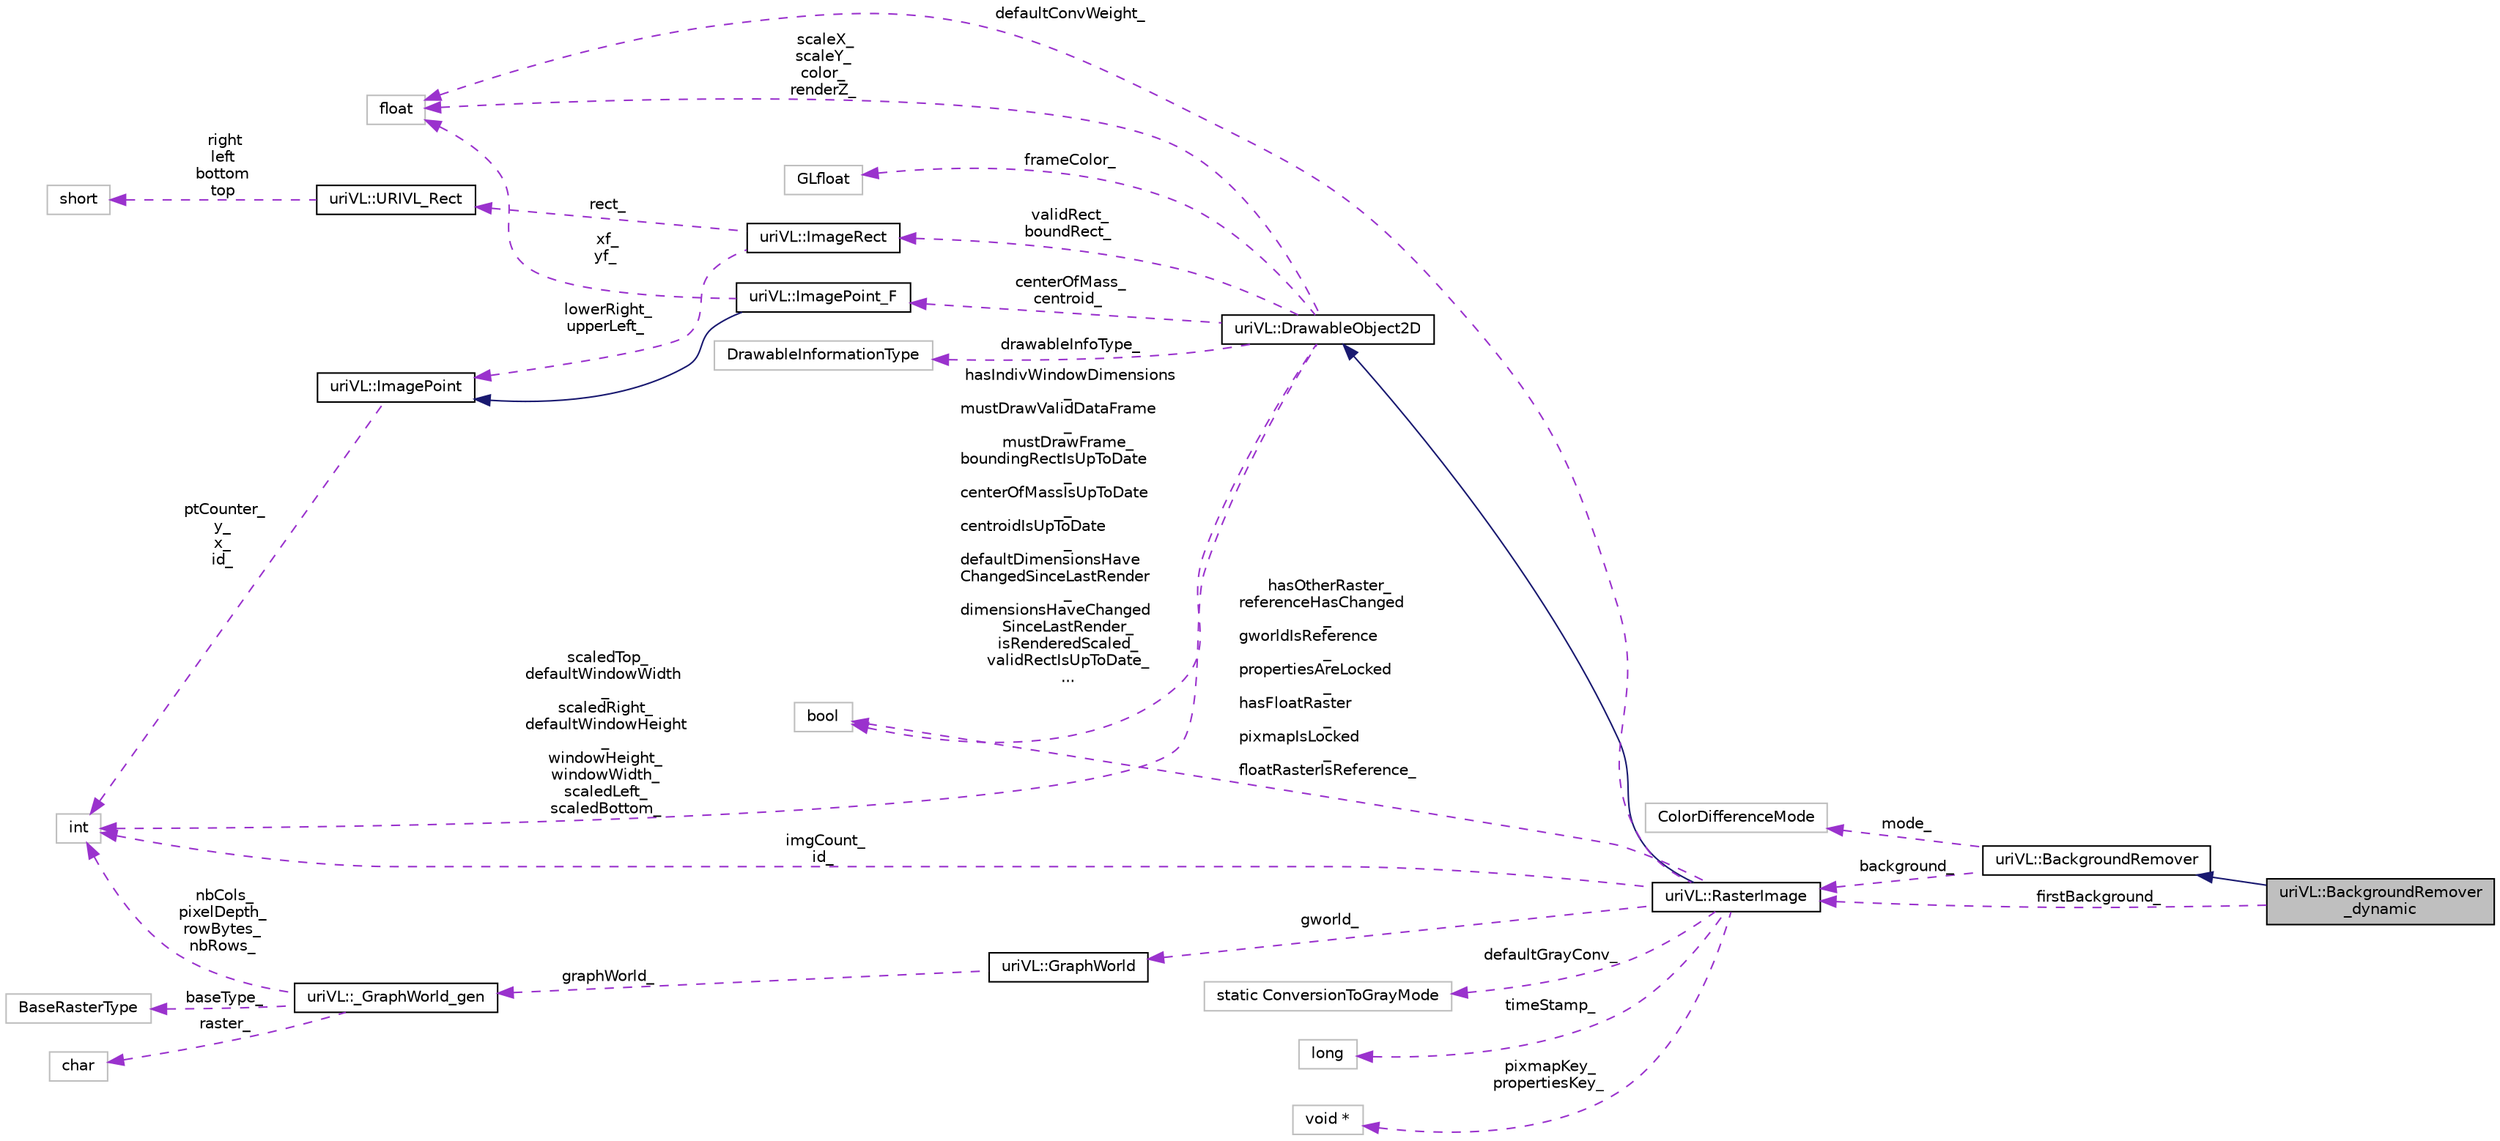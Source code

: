 digraph "uriVL::BackgroundRemover_dynamic"
{
  edge [fontname="Helvetica",fontsize="10",labelfontname="Helvetica",labelfontsize="10"];
  node [fontname="Helvetica",fontsize="10",shape=record];
  rankdir="LR";
  Node1 [label="uriVL::BackgroundRemover\l_dynamic",height=0.2,width=0.4,color="black", fillcolor="grey75", style="filled", fontcolor="black"];
  Node2 -> Node1 [dir="back",color="midnightblue",fontsize="10",style="solid",fontname="Helvetica"];
  Node2 [label="uriVL::BackgroundRemover",height=0.2,width=0.4,color="black", fillcolor="white", style="filled",URL="$classuriVL_1_1BackgroundRemover.html",tooltip="BackgroundRemover is an abstract class (with pure virtual member function) Inherited by BackgroundRem..."];
  Node3 -> Node2 [dir="back",color="darkorchid3",fontsize="10",style="dashed",label=" mode_" ,fontname="Helvetica"];
  Node3 [label="ColorDifferenceMode",height=0.2,width=0.4,color="grey75", fillcolor="white", style="filled"];
  Node4 -> Node2 [dir="back",color="darkorchid3",fontsize="10",style="dashed",label=" background_" ,fontname="Helvetica"];
  Node4 [label="uriVL::RasterImage",height=0.2,width=0.4,color="black", fillcolor="white", style="filled",URL="$classuriVL_1_1RasterImage.html",tooltip="Virtual base image class. "];
  Node5 -> Node4 [dir="back",color="midnightblue",fontsize="10",style="solid",fontname="Helvetica"];
  Node5 [label="uriVL::DrawableObject2D",height=0.2,width=0.4,color="black", fillcolor="white", style="filled",URL="$classuriVL_1_1DrawableObject2D.html",tooltip="Virtual base DrawableObject2D class. "];
  Node6 -> Node5 [dir="back",color="darkorchid3",fontsize="10",style="dashed",label=" frameColor_" ,fontname="Helvetica"];
  Node6 [label="GLfloat",height=0.2,width=0.4,color="grey75", fillcolor="white", style="filled"];
  Node7 -> Node5 [dir="back",color="darkorchid3",fontsize="10",style="dashed",label=" validRect_\nboundRect_" ,fontname="Helvetica"];
  Node7 [label="uriVL::ImageRect",height=0.2,width=0.4,color="black", fillcolor="white", style="filled",URL="$classuriVL_1_1ImageRect.html",tooltip="Implements the ImageRect class. "];
  Node8 -> Node7 [dir="back",color="darkorchid3",fontsize="10",style="dashed",label=" rect_" ,fontname="Helvetica"];
  Node8 [label="uriVL::URIVL_Rect",height=0.2,width=0.4,color="black", fillcolor="white", style="filled",URL="$structuriVL_1_1URIVL__Rect.html",tooltip="For platforms not supported by Quicktime, we need to define Rect. "];
  Node9 -> Node8 [dir="back",color="darkorchid3",fontsize="10",style="dashed",label=" right\nleft\nbottom\ntop" ,fontname="Helvetica"];
  Node9 [label="short",height=0.2,width=0.4,color="grey75", fillcolor="white", style="filled"];
  Node10 -> Node7 [dir="back",color="darkorchid3",fontsize="10",style="dashed",label=" lowerRight_\nupperLeft_" ,fontname="Helvetica"];
  Node10 [label="uriVL::ImagePoint",height=0.2,width=0.4,color="black", fillcolor="white", style="filled",URL="$classuriVL_1_1ImagePoint.html",tooltip="Implements the ImagePoint class. "];
  Node11 -> Node10 [dir="back",color="darkorchid3",fontsize="10",style="dashed",label=" ptCounter_\ny_\nx_\nid_" ,fontname="Helvetica"];
  Node11 [label="int",height=0.2,width=0.4,color="grey75", fillcolor="white", style="filled"];
  Node12 -> Node5 [dir="back",color="darkorchid3",fontsize="10",style="dashed",label=" centerOfMass_\ncentroid_" ,fontname="Helvetica"];
  Node12 [label="uriVL::ImagePoint_F",height=0.2,width=0.4,color="black", fillcolor="white", style="filled",URL="$classuriVL_1_1ImagePoint__F.html",tooltip="Implements the ImagePoint_F class. "];
  Node10 -> Node12 [dir="back",color="midnightblue",fontsize="10",style="solid",fontname="Helvetica"];
  Node13 -> Node12 [dir="back",color="darkorchid3",fontsize="10",style="dashed",label=" xf_\nyf_" ,fontname="Helvetica"];
  Node13 [label="float",height=0.2,width=0.4,color="grey75", fillcolor="white", style="filled"];
  Node13 -> Node5 [dir="back",color="darkorchid3",fontsize="10",style="dashed",label=" scaleX_\nscaleY_\ncolor_\nrenderZ_" ,fontname="Helvetica"];
  Node11 -> Node5 [dir="back",color="darkorchid3",fontsize="10",style="dashed",label=" scaledTop_\ndefaultWindowWidth\l_\nscaledRight_\ndefaultWindowHeight\l_\nwindowHeight_\nwindowWidth_\nscaledLeft_\nscaledBottom_" ,fontname="Helvetica"];
  Node14 -> Node5 [dir="back",color="darkorchid3",fontsize="10",style="dashed",label=" hasIndivWindowDimensions\l_\nmustDrawValidDataFrame\l_\nmustDrawFrame_\nboundingRectIsUpToDate\l_\ncenterOfMassIsUpToDate\l_\ncentroidIsUpToDate\l_\ndefaultDimensionsHave\lChangedSinceLastRender\l_\ndimensionsHaveChanged\lSinceLastRender_\nisRenderedScaled_\nvalidRectIsUpToDate_\n..." ,fontname="Helvetica"];
  Node14 [label="bool",height=0.2,width=0.4,color="grey75", fillcolor="white", style="filled"];
  Node15 -> Node5 [dir="back",color="darkorchid3",fontsize="10",style="dashed",label=" drawableInfoType_" ,fontname="Helvetica"];
  Node15 [label="DrawableInformationType",height=0.2,width=0.4,color="grey75", fillcolor="white", style="filled"];
  Node16 -> Node4 [dir="back",color="darkorchid3",fontsize="10",style="dashed",label=" gworld_" ,fontname="Helvetica"];
  Node16 [label="uriVL::GraphWorld",height=0.2,width=0.4,color="black", fillcolor="white", style="filled",URL="$classuriVL_1_1GraphWorld.html",tooltip="Implements the GraphWorld class. "];
  Node17 -> Node16 [dir="back",color="darkorchid3",fontsize="10",style="dashed",label=" graphWorld_" ,fontname="Helvetica"];
  Node17 [label="uriVL::_GraphWorld_gen",height=0.2,width=0.4,color="black", fillcolor="white", style="filled",URL="$classuriVL_1_1__GraphWorld__gen.html",tooltip="Implements the _GraphWorld_gen class. "];
  Node18 -> Node17 [dir="back",color="darkorchid3",fontsize="10",style="dashed",label=" raster_" ,fontname="Helvetica"];
  Node18 [label="char",height=0.2,width=0.4,color="grey75", fillcolor="white", style="filled"];
  Node19 -> Node17 [dir="back",color="darkorchid3",fontsize="10",style="dashed",label=" baseType_" ,fontname="Helvetica"];
  Node19 [label="BaseRasterType",height=0.2,width=0.4,color="grey75", fillcolor="white", style="filled"];
  Node11 -> Node17 [dir="back",color="darkorchid3",fontsize="10",style="dashed",label=" nbCols_\npixelDepth_\nrowBytes_\nnbRows_" ,fontname="Helvetica"];
  Node13 -> Node4 [dir="back",color="darkorchid3",fontsize="10",style="dashed",label=" defaultConvWeight_" ,fontname="Helvetica"];
  Node11 -> Node4 [dir="back",color="darkorchid3",fontsize="10",style="dashed",label=" imgCount_\nid_" ,fontname="Helvetica"];
  Node14 -> Node4 [dir="back",color="darkorchid3",fontsize="10",style="dashed",label=" hasOtherRaster_\nreferenceHasChanged\l_\ngworldIsReference\l_\npropertiesAreLocked\l_\nhasFloatRaster\l_\npixmapIsLocked\l_\nfloatRasterIsReference_" ,fontname="Helvetica"];
  Node20 -> Node4 [dir="back",color="darkorchid3",fontsize="10",style="dashed",label=" defaultGrayConv_" ,fontname="Helvetica"];
  Node20 [label="static ConversionToGrayMode",height=0.2,width=0.4,color="grey75", fillcolor="white", style="filled"];
  Node21 -> Node4 [dir="back",color="darkorchid3",fontsize="10",style="dashed",label=" timeStamp_" ,fontname="Helvetica"];
  Node21 [label="long",height=0.2,width=0.4,color="grey75", fillcolor="white", style="filled"];
  Node22 -> Node4 [dir="back",color="darkorchid3",fontsize="10",style="dashed",label=" pixmapKey_\npropertiesKey_" ,fontname="Helvetica"];
  Node22 [label="void *",height=0.2,width=0.4,color="grey75", fillcolor="white", style="filled"];
  Node4 -> Node1 [dir="back",color="darkorchid3",fontsize="10",style="dashed",label=" firstBackground_" ,fontname="Helvetica"];
}
